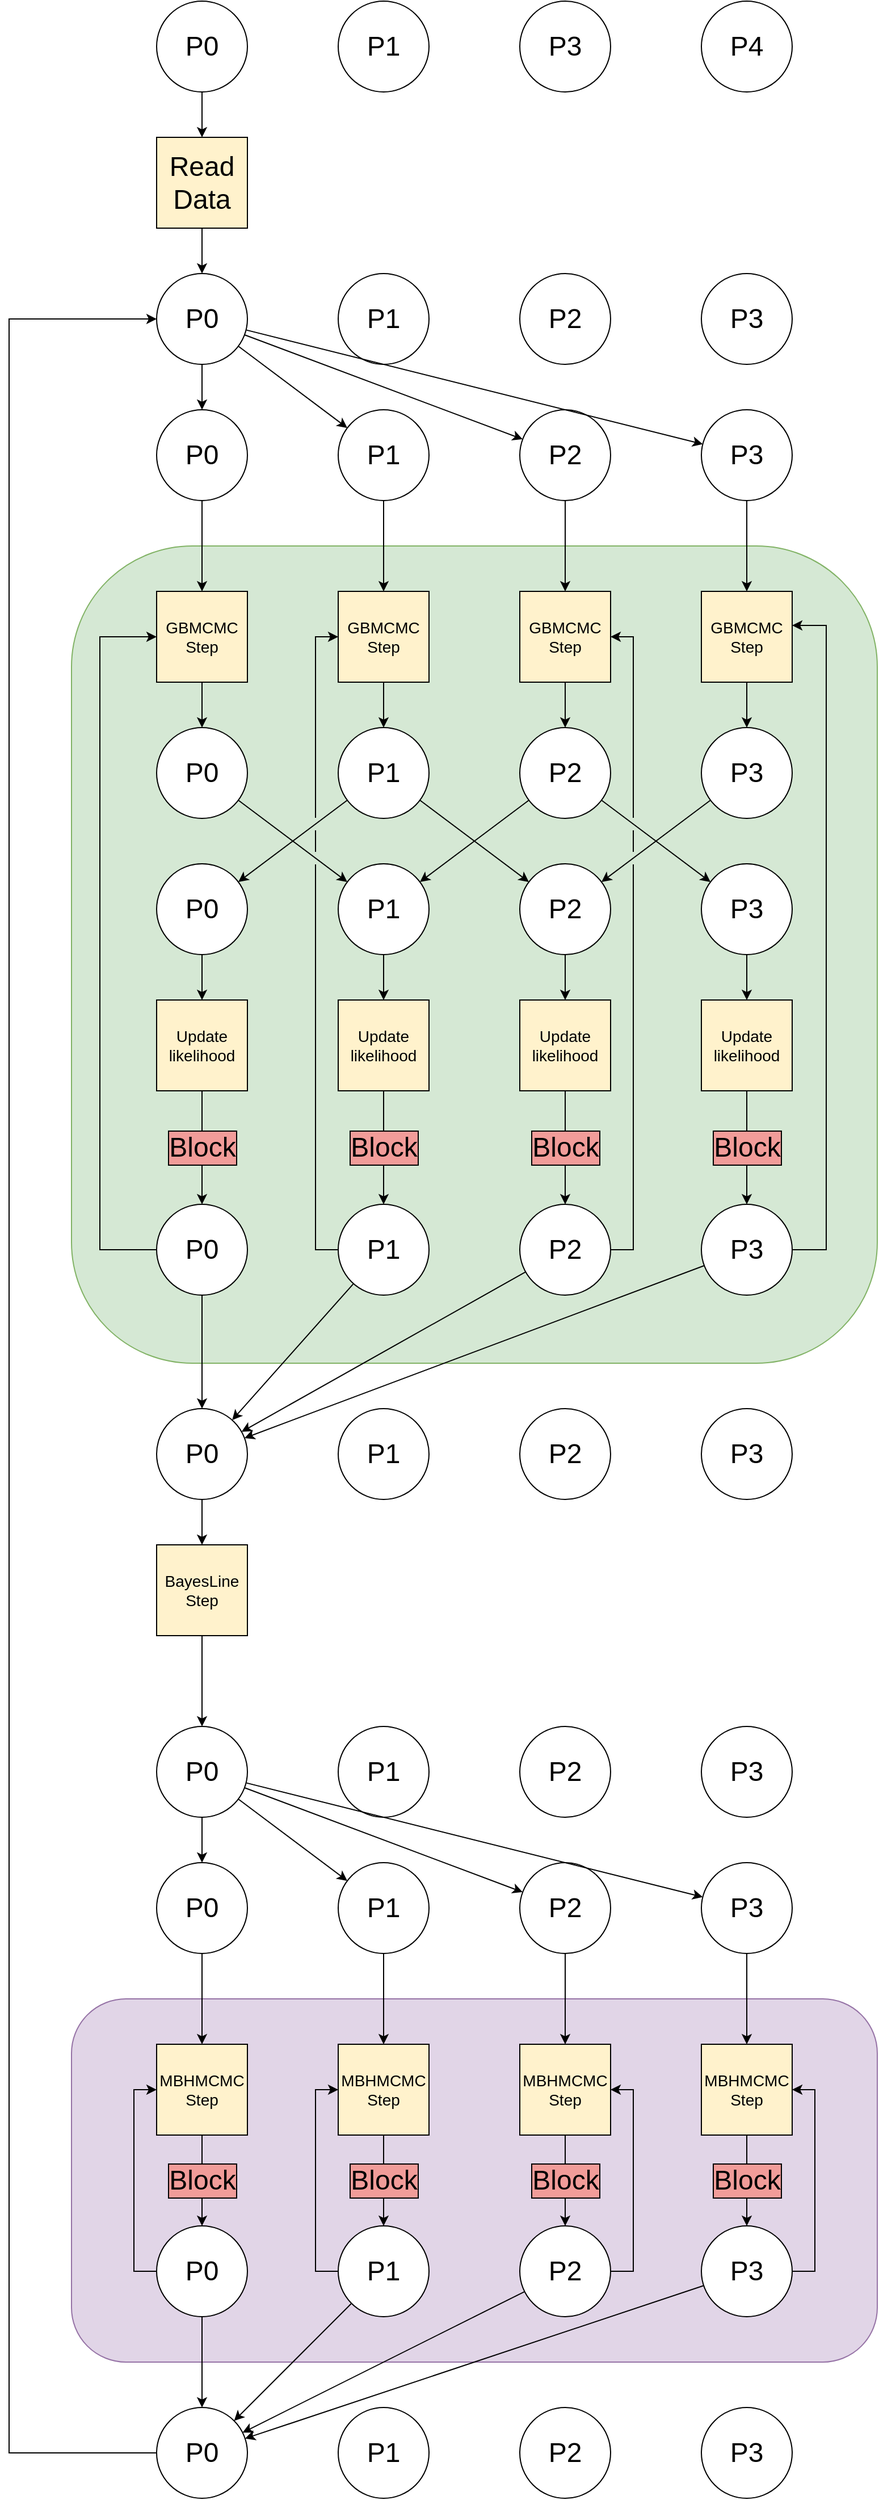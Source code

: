 <mxfile version="13.8.1" type="github">
  <diagram id="ocjEKwFpsV1IeR2hr5S3" name="Page-1">
    <mxGraphModel dx="4475" dy="4055" grid="1" gridSize="10" guides="1" tooltips="1" connect="1" arrows="1" fold="1" page="1" pageScale="1" pageWidth="850" pageHeight="1100" math="0" shadow="0">
      <root>
        <mxCell id="0" />
        <mxCell id="1" parent="0" />
        <mxCell id="9TntlFMedyVJn60BAklY-58" value="" style="rounded=1;whiteSpace=wrap;html=1;strokeColor=#9673a6;fontSize=14;fillColor=#e1d5e7;" vertex="1" parent="1">
          <mxGeometry x="85" y="720" width="710" height="320" as="geometry" />
        </mxCell>
        <mxCell id="9TntlFMedyVJn60BAklY-1" value="" style="rounded=1;whiteSpace=wrap;html=1;strokeColor=#82b366;fontSize=14;fillColor=#d5e8d4;" vertex="1" parent="1">
          <mxGeometry x="85" y="-560" width="710" height="720" as="geometry" />
        </mxCell>
        <mxCell id="fXf3r-uobzJEQX9jouKG-5" value="P0" style="ellipse;whiteSpace=wrap;html=1;fontSize=24;" parent="1" vertex="1">
          <mxGeometry x="160" y="-800" width="80" height="80" as="geometry" />
        </mxCell>
        <mxCell id="fXf3r-uobzJEQX9jouKG-6" value="P1" style="ellipse;whiteSpace=wrap;html=1;fontSize=24;" parent="1" vertex="1">
          <mxGeometry x="320" y="-800" width="80" height="80" as="geometry" />
        </mxCell>
        <mxCell id="fXf3r-uobzJEQX9jouKG-7" value="P2" style="ellipse;whiteSpace=wrap;html=1;fontSize=24;" parent="1" vertex="1">
          <mxGeometry x="480" y="-800" width="80" height="80" as="geometry" />
        </mxCell>
        <mxCell id="fXf3r-uobzJEQX9jouKG-8" value="P3" style="ellipse;whiteSpace=wrap;html=1;fontSize=24;" parent="1" vertex="1">
          <mxGeometry x="640" y="-800" width="80" height="80" as="geometry" />
        </mxCell>
        <mxCell id="fXf3r-uobzJEQX9jouKG-9" value="P0" style="ellipse;whiteSpace=wrap;html=1;fontSize=24;" parent="1" vertex="1">
          <mxGeometry x="160" y="-680" width="80" height="80" as="geometry" />
        </mxCell>
        <mxCell id="fXf3r-uobzJEQX9jouKG-10" value="P1" style="ellipse;whiteSpace=wrap;html=1;fontSize=24;" parent="1" vertex="1">
          <mxGeometry x="320" y="-680" width="80" height="80" as="geometry" />
        </mxCell>
        <mxCell id="fXf3r-uobzJEQX9jouKG-11" value="P2" style="ellipse;whiteSpace=wrap;html=1;fontSize=24;" parent="1" vertex="1">
          <mxGeometry x="480" y="-680" width="80" height="80" as="geometry" />
        </mxCell>
        <mxCell id="fXf3r-uobzJEQX9jouKG-12" value="P3" style="ellipse;whiteSpace=wrap;html=1;fontSize=24;" parent="1" vertex="1">
          <mxGeometry x="640" y="-680" width="80" height="80" as="geometry" />
        </mxCell>
        <mxCell id="fXf3r-uobzJEQX9jouKG-16" value="" style="endArrow=classic;html=1;fontSize=24;" parent="1" source="fXf3r-uobzJEQX9jouKG-5" target="fXf3r-uobzJEQX9jouKG-10" edge="1">
          <mxGeometry width="50" height="50" relative="1" as="geometry">
            <mxPoint x="160" y="-720" as="sourcePoint" />
            <mxPoint x="170" y="-510" as="targetPoint" />
          </mxGeometry>
        </mxCell>
        <mxCell id="fXf3r-uobzJEQX9jouKG-17" value="" style="endArrow=classic;html=1;fontSize=24;" parent="1" source="fXf3r-uobzJEQX9jouKG-5" target="fXf3r-uobzJEQX9jouKG-11" edge="1">
          <mxGeometry width="50" height="50" relative="1" as="geometry">
            <mxPoint x="160" y="-720" as="sourcePoint" />
            <mxPoint x="270" y="-520" as="targetPoint" />
          </mxGeometry>
        </mxCell>
        <mxCell id="fXf3r-uobzJEQX9jouKG-19" value="" style="endArrow=classic;html=1;fontSize=24;" parent="1" source="fXf3r-uobzJEQX9jouKG-5" target="fXf3r-uobzJEQX9jouKG-12" edge="1">
          <mxGeometry width="50" height="50" relative="1" as="geometry">
            <mxPoint x="188.284" y="-721.716" as="sourcePoint" />
            <mxPoint x="530" y="-580" as="targetPoint" />
          </mxGeometry>
        </mxCell>
        <mxCell id="fXf3r-uobzJEQX9jouKG-21" value="" style="endArrow=classic;html=1;fontSize=24;" parent="1" source="fXf3r-uobzJEQX9jouKG-5" target="fXf3r-uobzJEQX9jouKG-9" edge="1">
          <mxGeometry width="50" height="50" relative="1" as="geometry">
            <mxPoint x="280" y="-720" as="sourcePoint" />
            <mxPoint x="200" y="-640" as="targetPoint" />
          </mxGeometry>
        </mxCell>
        <mxCell id="fXf3r-uobzJEQX9jouKG-22" value="GBMCMC Step" style="rounded=0;whiteSpace=wrap;html=1;fontSize=14;fillColor=#fff2cc;" parent="1" vertex="1">
          <mxGeometry x="160" y="-520" width="80" height="80" as="geometry" />
        </mxCell>
        <mxCell id="fXf3r-uobzJEQX9jouKG-23" value="GBMCMC Step" style="rounded=0;whiteSpace=wrap;html=1;fontSize=14;fillColor=#fff2cc;" parent="1" vertex="1">
          <mxGeometry x="320" y="-520" width="80" height="80" as="geometry" />
        </mxCell>
        <mxCell id="fXf3r-uobzJEQX9jouKG-24" value="GBMCMC Step" style="rounded=0;whiteSpace=wrap;html=1;fontSize=14;fillColor=#fff2cc;" parent="1" vertex="1">
          <mxGeometry x="480" y="-520" width="80" height="80" as="geometry" />
        </mxCell>
        <mxCell id="fXf3r-uobzJEQX9jouKG-25" value="GBMCMC Step" style="rounded=0;whiteSpace=wrap;html=1;fontSize=14;fillColor=#fff2cc;" parent="1" vertex="1">
          <mxGeometry x="640" y="-520" width="80" height="80" as="geometry" />
        </mxCell>
        <mxCell id="fXf3r-uobzJEQX9jouKG-26" value="P4" style="ellipse;whiteSpace=wrap;html=1;fontSize=24;" parent="1" vertex="1">
          <mxGeometry x="640" y="-1040" width="80" height="80" as="geometry" />
        </mxCell>
        <mxCell id="fXf3r-uobzJEQX9jouKG-27" value="P3" style="ellipse;whiteSpace=wrap;html=1;fontSize=24;" parent="1" vertex="1">
          <mxGeometry x="480" y="-1040" width="80" height="80" as="geometry" />
        </mxCell>
        <mxCell id="fXf3r-uobzJEQX9jouKG-28" value="&lt;font style=&quot;font-size: 24px&quot;&gt;P1&lt;/font&gt;" style="ellipse;whiteSpace=wrap;html=1;fontSize=24;" parent="1" vertex="1">
          <mxGeometry x="320" y="-1040" width="80" height="80" as="geometry" />
        </mxCell>
        <mxCell id="fXf3r-uobzJEQX9jouKG-29" value="&lt;font style=&quot;font-size: 24px&quot;&gt;P0&lt;/font&gt;" style="ellipse;whiteSpace=wrap;html=1;fontSize=24;" parent="1" vertex="1">
          <mxGeometry x="160" y="-1040" width="80" height="80" as="geometry" />
        </mxCell>
        <mxCell id="fXf3r-uobzJEQX9jouKG-30" value="Read Data" style="rounded=0;whiteSpace=wrap;html=1;fontSize=24;fillColor=#fff2cc;" parent="1" vertex="1">
          <mxGeometry x="160" y="-920" width="80" height="80" as="geometry" />
        </mxCell>
        <mxCell id="fXf3r-uobzJEQX9jouKG-31" value="" style="endArrow=classic;html=1;entryX=0.5;entryY=0;entryDx=0;entryDy=0;fontSize=24;" parent="1" source="fXf3r-uobzJEQX9jouKG-29" target="fXf3r-uobzJEQX9jouKG-30" edge="1">
          <mxGeometry width="50" height="50" relative="1" as="geometry">
            <mxPoint x="460" y="-570" as="sourcePoint" />
            <mxPoint x="510" y="-620" as="targetPoint" />
          </mxGeometry>
        </mxCell>
        <mxCell id="fXf3r-uobzJEQX9jouKG-32" value="" style="endArrow=classic;html=1;exitX=0.5;exitY=1;exitDx=0;exitDy=0;fontSize=24;" parent="1" source="fXf3r-uobzJEQX9jouKG-30" target="fXf3r-uobzJEQX9jouKG-5" edge="1">
          <mxGeometry width="50" height="50" relative="1" as="geometry">
            <mxPoint x="460" y="-570" as="sourcePoint" />
            <mxPoint x="510" y="-620" as="targetPoint" />
          </mxGeometry>
        </mxCell>
        <mxCell id="fXf3r-uobzJEQX9jouKG-33" value="P3" style="ellipse;whiteSpace=wrap;html=1;fontSize=24;" parent="1" vertex="1">
          <mxGeometry x="640" y="-400" width="80" height="80" as="geometry" />
        </mxCell>
        <mxCell id="fXf3r-uobzJEQX9jouKG-34" value="P2" style="ellipse;whiteSpace=wrap;html=1;fontSize=24;" parent="1" vertex="1">
          <mxGeometry x="480" y="-400" width="80" height="80" as="geometry" />
        </mxCell>
        <mxCell id="fXf3r-uobzJEQX9jouKG-35" value="P1" style="ellipse;whiteSpace=wrap;html=1;fontSize=24;" parent="1" vertex="1">
          <mxGeometry x="320" y="-400" width="80" height="80" as="geometry" />
        </mxCell>
        <mxCell id="fXf3r-uobzJEQX9jouKG-36" value="P0" style="ellipse;whiteSpace=wrap;html=1;fontSize=24;" parent="1" vertex="1">
          <mxGeometry x="160" y="-400" width="80" height="80" as="geometry" />
        </mxCell>
        <mxCell id="fXf3r-uobzJEQX9jouKG-42" value="" style="endArrow=classic;html=1;exitX=0.5;exitY=1;exitDx=0;exitDy=0;fontSize=24;" parent="1" source="fXf3r-uobzJEQX9jouKG-22" target="fXf3r-uobzJEQX9jouKG-36" edge="1">
          <mxGeometry width="50" height="50" relative="1" as="geometry">
            <mxPoint x="420" y="-480" as="sourcePoint" />
            <mxPoint x="470" y="-530" as="targetPoint" />
          </mxGeometry>
        </mxCell>
        <mxCell id="fXf3r-uobzJEQX9jouKG-43" value="" style="endArrow=classic;html=1;exitX=0.5;exitY=1;exitDx=0;exitDy=0;fontSize=24;" parent="1" source="fXf3r-uobzJEQX9jouKG-23" target="fXf3r-uobzJEQX9jouKG-35" edge="1">
          <mxGeometry width="50" height="50" relative="1" as="geometry">
            <mxPoint x="420" y="-480" as="sourcePoint" />
            <mxPoint x="470" y="-530" as="targetPoint" />
          </mxGeometry>
        </mxCell>
        <mxCell id="fXf3r-uobzJEQX9jouKG-47" value="" style="endArrow=classic;html=1;exitX=0.5;exitY=1;exitDx=0;exitDy=0;entryX=0.5;entryY=0;entryDx=0;entryDy=0;fontSize=24;" parent="1" source="fXf3r-uobzJEQX9jouKG-24" target="fXf3r-uobzJEQX9jouKG-34" edge="1">
          <mxGeometry width="50" height="50" relative="1" as="geometry">
            <mxPoint x="420" y="-480" as="sourcePoint" />
            <mxPoint x="470" y="-530" as="targetPoint" />
          </mxGeometry>
        </mxCell>
        <mxCell id="fXf3r-uobzJEQX9jouKG-48" value="" style="endArrow=classic;html=1;exitX=0.5;exitY=1;exitDx=0;exitDy=0;fontSize=24;" parent="1" source="fXf3r-uobzJEQX9jouKG-25" target="fXf3r-uobzJEQX9jouKG-33" edge="1">
          <mxGeometry width="50" height="50" relative="1" as="geometry">
            <mxPoint x="420" y="-480" as="sourcePoint" />
            <mxPoint x="470" y="-530" as="targetPoint" />
          </mxGeometry>
        </mxCell>
        <mxCell id="fXf3r-uobzJEQX9jouKG-49" value="P3" style="ellipse;whiteSpace=wrap;html=1;fontSize=24;" parent="1" vertex="1">
          <mxGeometry x="640" y="-280" width="80" height="80" as="geometry" />
        </mxCell>
        <mxCell id="fXf3r-uobzJEQX9jouKG-50" value="P2" style="ellipse;whiteSpace=wrap;html=1;fontSize=24;" parent="1" vertex="1">
          <mxGeometry x="480" y="-280" width="80" height="80" as="geometry" />
        </mxCell>
        <mxCell id="fXf3r-uobzJEQX9jouKG-51" value="P1" style="ellipse;whiteSpace=wrap;html=1;fontSize=24;" parent="1" vertex="1">
          <mxGeometry x="320" y="-280" width="80" height="80" as="geometry" />
        </mxCell>
        <mxCell id="fXf3r-uobzJEQX9jouKG-52" value="P0" style="ellipse;whiteSpace=wrap;html=1;fontSize=24;" parent="1" vertex="1">
          <mxGeometry x="160" y="-280" width="80" height="80" as="geometry" />
        </mxCell>
        <mxCell id="fXf3r-uobzJEQX9jouKG-56" value="" style="endArrow=classic;html=1;fontSize=24;" parent="1" source="fXf3r-uobzJEQX9jouKG-36" target="fXf3r-uobzJEQX9jouKG-51" edge="1">
          <mxGeometry width="50" height="50" relative="1" as="geometry">
            <mxPoint x="410" y="-280" as="sourcePoint" />
            <mxPoint x="253.333" y="-280" as="targetPoint" />
          </mxGeometry>
        </mxCell>
        <mxCell id="fXf3r-uobzJEQX9jouKG-58" value="" style="endArrow=classic;html=1;fontSize=24;" parent="1" source="fXf3r-uobzJEQX9jouKG-35" target="fXf3r-uobzJEQX9jouKG-52" edge="1">
          <mxGeometry width="50" height="50" relative="1" as="geometry">
            <mxPoint x="410" y="-280" as="sourcePoint" />
            <mxPoint x="306.667" y="-280" as="targetPoint" />
          </mxGeometry>
        </mxCell>
        <mxCell id="fXf3r-uobzJEQX9jouKG-63" value="" style="endArrow=classic;html=1;entryX=0.5;entryY=0;entryDx=0;entryDy=0;fontSize=24;" parent="1" source="fXf3r-uobzJEQX9jouKG-9" target="fXf3r-uobzJEQX9jouKG-22" edge="1">
          <mxGeometry relative="1" as="geometry">
            <mxPoint x="360" y="-380" as="sourcePoint" />
            <mxPoint x="460" y="-380" as="targetPoint" />
          </mxGeometry>
        </mxCell>
        <mxCell id="fXf3r-uobzJEQX9jouKG-75" value="" style="endArrow=classic;html=1;fontSize=24;" parent="1" source="fXf3r-uobzJEQX9jouKG-10" target="fXf3r-uobzJEQX9jouKG-23" edge="1">
          <mxGeometry relative="1" as="geometry">
            <mxPoint x="359.83" y="-610" as="sourcePoint" />
            <mxPoint x="359.83" y="-450" as="targetPoint" />
          </mxGeometry>
        </mxCell>
        <mxCell id="fXf3r-uobzJEQX9jouKG-77" value="" style="endArrow=classic;html=1;entryX=0.5;entryY=0;entryDx=0;entryDy=0;fontSize=24;" parent="1" source="fXf3r-uobzJEQX9jouKG-11" target="fXf3r-uobzJEQX9jouKG-24" edge="1">
          <mxGeometry relative="1" as="geometry">
            <mxPoint x="519.83" y="-610" as="sourcePoint" />
            <mxPoint x="519.83" y="-450" as="targetPoint" />
          </mxGeometry>
        </mxCell>
        <mxCell id="fXf3r-uobzJEQX9jouKG-79" value="" style="endArrow=classic;html=1;entryX=0.5;entryY=0;entryDx=0;entryDy=0;fontSize=24;" parent="1" source="fXf3r-uobzJEQX9jouKG-12" target="fXf3r-uobzJEQX9jouKG-25" edge="1">
          <mxGeometry relative="1" as="geometry">
            <mxPoint x="679.83" y="-610" as="sourcePoint" />
            <mxPoint x="679.83" y="-450" as="targetPoint" />
          </mxGeometry>
        </mxCell>
        <mxCell id="fXf3r-uobzJEQX9jouKG-83" value="" style="endArrow=classic;html=1;fontSize=24;" parent="1" source="fXf3r-uobzJEQX9jouKG-35" target="fXf3r-uobzJEQX9jouKG-50" edge="1">
          <mxGeometry width="50" height="50" relative="1" as="geometry">
            <mxPoint x="348.11" y="-316.521" as="sourcePoint" />
            <mxPoint x="420" y="-280" as="targetPoint" />
          </mxGeometry>
        </mxCell>
        <mxCell id="fXf3r-uobzJEQX9jouKG-84" value="" style="endArrow=classic;html=1;fontSize=24;" parent="1" source="fXf3r-uobzJEQX9jouKG-34" target="fXf3r-uobzJEQX9jouKG-51" edge="1">
          <mxGeometry width="50" height="50" relative="1" as="geometry">
            <mxPoint x="231.89" y="-316.521" as="sourcePoint" />
            <mxPoint x="460" y="-280" as="targetPoint" />
          </mxGeometry>
        </mxCell>
        <mxCell id="fXf3r-uobzJEQX9jouKG-85" value="" style="endArrow=classic;html=1;fontSize=24;" parent="1" source="fXf3r-uobzJEQX9jouKG-34" target="fXf3r-uobzJEQX9jouKG-49" edge="1">
          <mxGeometry width="50" height="50" relative="1" as="geometry">
            <mxPoint x="370" y="-110" as="sourcePoint" />
            <mxPoint x="720" y="-210" as="targetPoint" />
          </mxGeometry>
        </mxCell>
        <mxCell id="fXf3r-uobzJEQX9jouKG-87" value="" style="endArrow=classic;html=1;fontSize=24;" parent="1" source="fXf3r-uobzJEQX9jouKG-33" target="fXf3r-uobzJEQX9jouKG-50" edge="1">
          <mxGeometry width="50" height="50" relative="1" as="geometry">
            <mxPoint x="370" y="-110" as="sourcePoint" />
            <mxPoint x="620" y="-280" as="targetPoint" />
          </mxGeometry>
        </mxCell>
        <mxCell id="fXf3r-uobzJEQX9jouKG-89" value="Update likelihood" style="rounded=0;whiteSpace=wrap;html=1;fontSize=14;fillColor=#fff2cc;" parent="1" vertex="1">
          <mxGeometry x="640" y="-160" width="80" height="80" as="geometry" />
        </mxCell>
        <mxCell id="fXf3r-uobzJEQX9jouKG-90" value="Update likelihood" style="rounded=0;whiteSpace=wrap;html=1;fontSize=14;fillColor=#fff2cc;" parent="1" vertex="1">
          <mxGeometry x="480" y="-160" width="80" height="80" as="geometry" />
        </mxCell>
        <mxCell id="fXf3r-uobzJEQX9jouKG-91" value="Update likelihood" style="rounded=0;whiteSpace=wrap;html=1;fontSize=14;fillColor=#fff2cc;" parent="1" vertex="1">
          <mxGeometry x="320" y="-160" width="80" height="80" as="geometry" />
        </mxCell>
        <mxCell id="fXf3r-uobzJEQX9jouKG-92" value="Update likelihood" style="rounded=0;whiteSpace=wrap;html=1;fontSize=14;fillColor=#fff2cc;" parent="1" vertex="1">
          <mxGeometry x="160" y="-160" width="80" height="80" as="geometry" />
        </mxCell>
        <mxCell id="fXf3r-uobzJEQX9jouKG-93" value="" style="endArrow=classic;html=1;entryX=0.5;entryY=0;entryDx=0;entryDy=0;fontSize=24;" parent="1" source="fXf3r-uobzJEQX9jouKG-52" target="fXf3r-uobzJEQX9jouKG-92" edge="1">
          <mxGeometry width="50" height="50" relative="1" as="geometry">
            <mxPoint x="370" y="-230" as="sourcePoint" />
            <mxPoint x="420" y="-280" as="targetPoint" />
          </mxGeometry>
        </mxCell>
        <mxCell id="fXf3r-uobzJEQX9jouKG-94" value="" style="endArrow=classic;html=1;exitX=0.5;exitY=1;exitDx=0;exitDy=0;entryX=0.5;entryY=0;entryDx=0;entryDy=0;fontSize=24;" parent="1" source="fXf3r-uobzJEQX9jouKG-51" target="fXf3r-uobzJEQX9jouKG-91" edge="1">
          <mxGeometry width="50" height="50" relative="1" as="geometry">
            <mxPoint x="370" y="-230" as="sourcePoint" />
            <mxPoint x="420" y="-280" as="targetPoint" />
          </mxGeometry>
        </mxCell>
        <mxCell id="fXf3r-uobzJEQX9jouKG-95" value="" style="endArrow=classic;html=1;exitX=0.5;exitY=1;exitDx=0;exitDy=0;entryX=0.5;entryY=0;entryDx=0;entryDy=0;fontSize=24;" parent="1" source="fXf3r-uobzJEQX9jouKG-50" target="fXf3r-uobzJEQX9jouKG-90" edge="1">
          <mxGeometry width="50" height="50" relative="1" as="geometry">
            <mxPoint x="370" y="-230" as="sourcePoint" />
            <mxPoint x="420" y="-280" as="targetPoint" />
          </mxGeometry>
        </mxCell>
        <mxCell id="fXf3r-uobzJEQX9jouKG-96" value="" style="endArrow=classic;html=1;exitX=0.5;exitY=1;exitDx=0;exitDy=0;entryX=0.5;entryY=0;entryDx=0;entryDy=0;fontSize=24;" parent="1" source="fXf3r-uobzJEQX9jouKG-49" target="fXf3r-uobzJEQX9jouKG-89" edge="1">
          <mxGeometry width="50" height="50" relative="1" as="geometry">
            <mxPoint x="370" y="-230" as="sourcePoint" />
            <mxPoint x="420" y="-280" as="targetPoint" />
          </mxGeometry>
        </mxCell>
        <mxCell id="JurZ7_kkhOAOuP59lGV8-16" value="" style="edgeStyle=orthogonalEdgeStyle;rounded=0;jumpStyle=gap;jumpSize=11;orthogonalLoop=1;jettySize=auto;html=1;exitX=1;exitY=0.5;exitDx=0;exitDy=0;fontSize=24;" parent="1" source="fXf3r-uobzJEQX9jouKG-97" edge="1">
          <mxGeometry relative="1" as="geometry">
            <mxPoint x="720" y="-490" as="targetPoint" />
            <Array as="points">
              <mxPoint x="750" y="60" />
              <mxPoint x="750" y="-490" />
            </Array>
          </mxGeometry>
        </mxCell>
        <mxCell id="fXf3r-uobzJEQX9jouKG-97" value="P3" style="ellipse;whiteSpace=wrap;html=1;fontSize=24;" parent="1" vertex="1">
          <mxGeometry x="640" y="20" width="80" height="80" as="geometry" />
        </mxCell>
        <mxCell id="JurZ7_kkhOAOuP59lGV8-15" value="" style="edgeStyle=orthogonalEdgeStyle;rounded=0;jumpStyle=gap;jumpSize=11;orthogonalLoop=1;jettySize=auto;html=1;fontSize=24;entryX=1;entryY=0.5;entryDx=0;entryDy=0;" parent="1" edge="1" target="fXf3r-uobzJEQX9jouKG-24">
          <mxGeometry relative="1" as="geometry">
            <mxPoint x="480" y="60" as="sourcePoint" />
            <mxPoint x="570" y="-470" as="targetPoint" />
            <Array as="points">
              <mxPoint x="580" y="60" />
              <mxPoint x="580" y="-480" />
            </Array>
          </mxGeometry>
        </mxCell>
        <mxCell id="fXf3r-uobzJEQX9jouKG-98" value="P2" style="ellipse;whiteSpace=wrap;html=1;fontSize=24;" parent="1" vertex="1">
          <mxGeometry x="480" y="20" width="80" height="80" as="geometry" />
        </mxCell>
        <mxCell id="JurZ7_kkhOAOuP59lGV8-13" value="" style="edgeStyle=orthogonalEdgeStyle;rounded=0;orthogonalLoop=1;jettySize=auto;html=1;entryX=0;entryY=0.5;entryDx=0;entryDy=0;jumpStyle=gap;jumpSize=11;exitX=0;exitY=0.5;exitDx=0;exitDy=0;fontSize=24;" parent="1" source="fXf3r-uobzJEQX9jouKG-99" target="fXf3r-uobzJEQX9jouKG-23" edge="1">
          <mxGeometry relative="1" as="geometry">
            <Array as="points">
              <mxPoint x="300" y="60" />
              <mxPoint x="300" y="-480" />
            </Array>
          </mxGeometry>
        </mxCell>
        <mxCell id="fXf3r-uobzJEQX9jouKG-99" value="P1" style="ellipse;whiteSpace=wrap;html=1;fontSize=24;" parent="1" vertex="1">
          <mxGeometry x="320" y="20" width="80" height="80" as="geometry" />
        </mxCell>
        <mxCell id="JurZ7_kkhOAOuP59lGV8-11" value="" style="edgeStyle=orthogonalEdgeStyle;rounded=0;orthogonalLoop=1;jettySize=auto;html=1;entryX=0;entryY=0.5;entryDx=0;entryDy=0;exitX=0;exitY=0.5;exitDx=0;exitDy=0;fontSize=24;" parent="1" source="fXf3r-uobzJEQX9jouKG-100" target="fXf3r-uobzJEQX9jouKG-22" edge="1">
          <mxGeometry relative="1" as="geometry">
            <mxPoint x="80" y="60" as="targetPoint" />
            <Array as="points">
              <mxPoint x="110" y="60" />
              <mxPoint x="110" y="-480" />
            </Array>
          </mxGeometry>
        </mxCell>
        <mxCell id="fXf3r-uobzJEQX9jouKG-100" value="P0" style="ellipse;whiteSpace=wrap;html=1;fontSize=24;" parent="1" vertex="1">
          <mxGeometry x="160" y="20" width="80" height="80" as="geometry" />
        </mxCell>
        <mxCell id="fXf3r-uobzJEQX9jouKG-116" value="P0" style="ellipse;whiteSpace=wrap;html=1;fontSize=24;" parent="1" vertex="1">
          <mxGeometry x="160" y="200" width="80" height="80" as="geometry" />
        </mxCell>
        <mxCell id="fXf3r-uobzJEQX9jouKG-117" value="" style="endArrow=classic;html=1;fontSize=24;" parent="1" source="fXf3r-uobzJEQX9jouKG-100" target="fXf3r-uobzJEQX9jouKG-116" edge="1">
          <mxGeometry width="50" height="50" relative="1" as="geometry">
            <mxPoint x="390" y="-140" as="sourcePoint" />
            <mxPoint x="440" y="-190" as="targetPoint" />
          </mxGeometry>
        </mxCell>
        <mxCell id="fXf3r-uobzJEQX9jouKG-118" value="" style="endArrow=classic;html=1;fontSize=24;" parent="1" source="fXf3r-uobzJEQX9jouKG-99" target="fXf3r-uobzJEQX9jouKG-116" edge="1">
          <mxGeometry width="50" height="50" relative="1" as="geometry">
            <mxPoint x="390" y="-140" as="sourcePoint" />
            <mxPoint x="440" y="-190" as="targetPoint" />
          </mxGeometry>
        </mxCell>
        <mxCell id="fXf3r-uobzJEQX9jouKG-119" value="" style="endArrow=classic;html=1;fontSize=24;" parent="1" source="fXf3r-uobzJEQX9jouKG-98" target="fXf3r-uobzJEQX9jouKG-116" edge="1">
          <mxGeometry width="50" height="50" relative="1" as="geometry">
            <mxPoint x="390" y="-140" as="sourcePoint" />
            <mxPoint x="440" y="-190" as="targetPoint" />
          </mxGeometry>
        </mxCell>
        <mxCell id="fXf3r-uobzJEQX9jouKG-120" value="" style="endArrow=classic;html=1;fontSize=24;" parent="1" source="fXf3r-uobzJEQX9jouKG-97" target="fXf3r-uobzJEQX9jouKG-116" edge="1">
          <mxGeometry width="50" height="50" relative="1" as="geometry">
            <mxPoint x="390" y="-140" as="sourcePoint" />
            <mxPoint x="440" y="-190" as="targetPoint" />
          </mxGeometry>
        </mxCell>
        <mxCell id="fXf3r-uobzJEQX9jouKG-121" value="" style="endArrow=classic;html=1;exitX=0.5;exitY=1;exitDx=0;exitDy=0;fontSize=24;" parent="1" source="fXf3r-uobzJEQX9jouKG-92" target="fXf3r-uobzJEQX9jouKG-100" edge="1">
          <mxGeometry relative="1" as="geometry">
            <mxPoint x="250" y="-190" as="sourcePoint" />
            <mxPoint x="350" y="-190" as="targetPoint" />
          </mxGeometry>
        </mxCell>
        <mxCell id="fXf3r-uobzJEQX9jouKG-122" value="Block" style="edgeLabel;resizable=0;html=1;align=center;verticalAlign=middle;fontSize=24;labelBackgroundColor=#F19C99;labelBorderColor=#000000;" parent="fXf3r-uobzJEQX9jouKG-121" connectable="0" vertex="1">
          <mxGeometry relative="1" as="geometry" />
        </mxCell>
        <mxCell id="fXf3r-uobzJEQX9jouKG-123" value="" style="endArrow=classic;html=1;exitX=0.5;exitY=1;exitDx=0;exitDy=0;fontSize=24;labelBackgroundColor=none;" parent="1" source="fXf3r-uobzJEQX9jouKG-91" target="fXf3r-uobzJEQX9jouKG-99" edge="1">
          <mxGeometry relative="1" as="geometry">
            <mxPoint x="250" y="-190" as="sourcePoint" />
            <mxPoint x="350" y="-190" as="targetPoint" />
          </mxGeometry>
        </mxCell>
        <mxCell id="fXf3r-uobzJEQX9jouKG-124" value="Block" style="edgeLabel;resizable=0;html=1;align=center;verticalAlign=middle;fontSize=24;labelBackgroundColor=#F19C99;labelBorderColor=#000000;" parent="fXf3r-uobzJEQX9jouKG-123" connectable="0" vertex="1">
          <mxGeometry relative="1" as="geometry" />
        </mxCell>
        <mxCell id="fXf3r-uobzJEQX9jouKG-125" value="" style="endArrow=classic;html=1;exitX=0.5;exitY=1;exitDx=0;exitDy=0;fontSize=24;labelBackgroundColor=none;" parent="1" source="fXf3r-uobzJEQX9jouKG-90" target="fXf3r-uobzJEQX9jouKG-98" edge="1">
          <mxGeometry relative="1" as="geometry">
            <mxPoint x="250" y="-190" as="sourcePoint" />
            <mxPoint x="350" y="-190" as="targetPoint" />
          </mxGeometry>
        </mxCell>
        <mxCell id="fXf3r-uobzJEQX9jouKG-126" value="Block" style="edgeLabel;resizable=0;html=1;align=center;verticalAlign=middle;fontSize=24;labelBackgroundColor=#F19C99;labelBorderColor=#000000;" parent="fXf3r-uobzJEQX9jouKG-125" connectable="0" vertex="1">
          <mxGeometry relative="1" as="geometry" />
        </mxCell>
        <mxCell id="fXf3r-uobzJEQX9jouKG-127" value="" style="endArrow=classic;html=1;exitX=0.5;exitY=1;exitDx=0;exitDy=0;fontSize=24;labelBackgroundColor=none;" parent="1" source="fXf3r-uobzJEQX9jouKG-89" target="fXf3r-uobzJEQX9jouKG-97" edge="1">
          <mxGeometry relative="1" as="geometry">
            <mxPoint x="670" y="-80" as="sourcePoint" />
            <mxPoint x="690" y="10" as="targetPoint" />
          </mxGeometry>
        </mxCell>
        <mxCell id="fXf3r-uobzJEQX9jouKG-128" value="Block" style="edgeLabel;resizable=0;html=1;align=center;verticalAlign=middle;fontSize=24;labelBackgroundColor=#F19C99;labelBorderColor=#000000;" parent="fXf3r-uobzJEQX9jouKG-127" connectable="0" vertex="1">
          <mxGeometry relative="1" as="geometry" />
        </mxCell>
        <mxCell id="fXf3r-uobzJEQX9jouKG-129" value="P3" style="ellipse;whiteSpace=wrap;html=1;fontSize=24;" parent="1" vertex="1">
          <mxGeometry x="640" y="200" width="80" height="80" as="geometry" />
        </mxCell>
        <mxCell id="fXf3r-uobzJEQX9jouKG-130" value="P2" style="ellipse;whiteSpace=wrap;html=1;fontSize=24;" parent="1" vertex="1">
          <mxGeometry x="480" y="200" width="80" height="80" as="geometry" />
        </mxCell>
        <mxCell id="fXf3r-uobzJEQX9jouKG-131" value="P1" style="ellipse;whiteSpace=wrap;html=1;fontSize=24;" parent="1" vertex="1">
          <mxGeometry x="320" y="200" width="80" height="80" as="geometry" />
        </mxCell>
        <mxCell id="9TntlFMedyVJn60BAklY-64" style="edgeStyle=orthogonalEdgeStyle;rounded=0;orthogonalLoop=1;jettySize=auto;html=1;labelBackgroundColor=none;fontSize=24;" edge="1" parent="1" source="JurZ7_kkhOAOuP59lGV8-22" target="9TntlFMedyVJn60BAklY-4">
          <mxGeometry relative="1" as="geometry" />
        </mxCell>
        <mxCell id="JurZ7_kkhOAOuP59lGV8-22" value="BayesLine Step" style="rounded=0;whiteSpace=wrap;html=1;fontSize=14;fillColor=#fff2cc;" parent="1" vertex="1">
          <mxGeometry x="160" y="320" width="80" height="80" as="geometry" />
        </mxCell>
        <mxCell id="JurZ7_kkhOAOuP59lGV8-29" value="" style="endArrow=classic;html=1;entryX=0.5;entryY=0;entryDx=0;entryDy=0;fontSize=24;" parent="1" source="fXf3r-uobzJEQX9jouKG-116" target="JurZ7_kkhOAOuP59lGV8-22" edge="1">
          <mxGeometry width="50" height="50" relative="1" as="geometry">
            <mxPoint x="330" y="480" as="sourcePoint" />
            <mxPoint x="380" y="430" as="targetPoint" />
          </mxGeometry>
        </mxCell>
        <mxCell id="9TntlFMedyVJn60BAklY-4" value="P0" style="ellipse;whiteSpace=wrap;html=1;fontSize=24;" vertex="1" parent="1">
          <mxGeometry x="160" y="480" width="80" height="80" as="geometry" />
        </mxCell>
        <mxCell id="9TntlFMedyVJn60BAklY-5" value="P1" style="ellipse;whiteSpace=wrap;html=1;fontSize=24;" vertex="1" parent="1">
          <mxGeometry x="320" y="480" width="80" height="80" as="geometry" />
        </mxCell>
        <mxCell id="9TntlFMedyVJn60BAklY-6" value="P2" style="ellipse;whiteSpace=wrap;html=1;fontSize=24;" vertex="1" parent="1">
          <mxGeometry x="480" y="480" width="80" height="80" as="geometry" />
        </mxCell>
        <mxCell id="9TntlFMedyVJn60BAklY-7" value="P3" style="ellipse;whiteSpace=wrap;html=1;fontSize=24;" vertex="1" parent="1">
          <mxGeometry x="640" y="480" width="80" height="80" as="geometry" />
        </mxCell>
        <mxCell id="9TntlFMedyVJn60BAklY-11" value="P0" style="ellipse;whiteSpace=wrap;html=1;fontSize=24;" vertex="1" parent="1">
          <mxGeometry x="160" y="600" width="80" height="80" as="geometry" />
        </mxCell>
        <mxCell id="9TntlFMedyVJn60BAklY-12" value="P1" style="ellipse;whiteSpace=wrap;html=1;fontSize=24;" vertex="1" parent="1">
          <mxGeometry x="320" y="600" width="80" height="80" as="geometry" />
        </mxCell>
        <mxCell id="9TntlFMedyVJn60BAklY-13" value="P2" style="ellipse;whiteSpace=wrap;html=1;fontSize=24;" vertex="1" parent="1">
          <mxGeometry x="480" y="600" width="80" height="80" as="geometry" />
        </mxCell>
        <mxCell id="9TntlFMedyVJn60BAklY-14" value="P3" style="ellipse;whiteSpace=wrap;html=1;fontSize=24;" vertex="1" parent="1">
          <mxGeometry x="640" y="600" width="80" height="80" as="geometry" />
        </mxCell>
        <mxCell id="9TntlFMedyVJn60BAklY-15" value="" style="endArrow=classic;html=1;labelBackgroundColor=none;fontSize=14;" edge="1" parent="1" source="9TntlFMedyVJn60BAklY-4" target="9TntlFMedyVJn60BAklY-11">
          <mxGeometry width="50" height="50" relative="1" as="geometry">
            <mxPoint x="420" y="640" as="sourcePoint" />
            <mxPoint x="470" y="590" as="targetPoint" />
          </mxGeometry>
        </mxCell>
        <mxCell id="9TntlFMedyVJn60BAklY-16" value="" style="endArrow=classic;html=1;labelBackgroundColor=none;fontSize=14;" edge="1" parent="1" source="9TntlFMedyVJn60BAklY-4" target="9TntlFMedyVJn60BAklY-12">
          <mxGeometry width="50" height="50" relative="1" as="geometry">
            <mxPoint x="420" y="640" as="sourcePoint" />
            <mxPoint x="470" y="590" as="targetPoint" />
          </mxGeometry>
        </mxCell>
        <mxCell id="9TntlFMedyVJn60BAklY-17" value="" style="endArrow=classic;html=1;labelBackgroundColor=none;fontSize=14;" edge="1" parent="1" source="9TntlFMedyVJn60BAklY-4" target="9TntlFMedyVJn60BAklY-13">
          <mxGeometry width="50" height="50" relative="1" as="geometry">
            <mxPoint x="420" y="640" as="sourcePoint" />
            <mxPoint x="470" y="590" as="targetPoint" />
          </mxGeometry>
        </mxCell>
        <mxCell id="9TntlFMedyVJn60BAklY-18" value="" style="endArrow=classic;html=1;labelBackgroundColor=none;fontSize=14;" edge="1" parent="1" source="9TntlFMedyVJn60BAklY-4" target="9TntlFMedyVJn60BAklY-14">
          <mxGeometry width="50" height="50" relative="1" as="geometry">
            <mxPoint x="420" y="640" as="sourcePoint" />
            <mxPoint x="470" y="590" as="targetPoint" />
          </mxGeometry>
        </mxCell>
        <mxCell id="9TntlFMedyVJn60BAklY-19" value="MBHMCMC Step" style="rounded=0;whiteSpace=wrap;html=1;fontSize=14;fillColor=#fff2cc;" vertex="1" parent="1">
          <mxGeometry x="160" y="760" width="80" height="80" as="geometry" />
        </mxCell>
        <mxCell id="9TntlFMedyVJn60BAklY-20" value="MBHMCMC Step" style="rounded=0;whiteSpace=wrap;html=1;fontSize=14;fillColor=#fff2cc;" vertex="1" parent="1">
          <mxGeometry x="320" y="760" width="80" height="80" as="geometry" />
        </mxCell>
        <mxCell id="9TntlFMedyVJn60BAklY-21" value="MBHMCMC Step" style="rounded=0;whiteSpace=wrap;html=1;fontSize=14;fillColor=#fff2cc;" vertex="1" parent="1">
          <mxGeometry x="480" y="760" width="80" height="80" as="geometry" />
        </mxCell>
        <mxCell id="9TntlFMedyVJn60BAklY-22" value="MBHMCMC Step" style="rounded=0;whiteSpace=wrap;html=1;fontSize=14;fillColor=#fff2cc;" vertex="1" parent="1">
          <mxGeometry x="640" y="760" width="80" height="80" as="geometry" />
        </mxCell>
        <mxCell id="9TntlFMedyVJn60BAklY-28" value="" style="endArrow=classic;html=1;labelBackgroundColor=none;fontSize=14;entryX=0.5;entryY=0;entryDx=0;entryDy=0;" edge="1" parent="1" source="9TntlFMedyVJn60BAklY-11" target="9TntlFMedyVJn60BAklY-19">
          <mxGeometry width="50" height="50" relative="1" as="geometry">
            <mxPoint x="200" y="760" as="sourcePoint" />
            <mxPoint x="640" y="840" as="targetPoint" />
          </mxGeometry>
        </mxCell>
        <mxCell id="9TntlFMedyVJn60BAklY-29" value="" style="endArrow=classic;html=1;labelBackgroundColor=none;fontSize=14;entryX=0.5;entryY=0;entryDx=0;entryDy=0;" edge="1" parent="1" source="9TntlFMedyVJn60BAklY-12" target="9TntlFMedyVJn60BAklY-20">
          <mxGeometry width="50" height="50" relative="1" as="geometry">
            <mxPoint x="360" y="760" as="sourcePoint" />
            <mxPoint x="640" y="840" as="targetPoint" />
          </mxGeometry>
        </mxCell>
        <mxCell id="9TntlFMedyVJn60BAklY-30" value="" style="endArrow=classic;html=1;labelBackgroundColor=none;fontSize=14;entryX=0.5;entryY=0;entryDx=0;entryDy=0;" edge="1" parent="1" source="9TntlFMedyVJn60BAklY-13" target="9TntlFMedyVJn60BAklY-21">
          <mxGeometry width="50" height="50" relative="1" as="geometry">
            <mxPoint x="520.0" y="760" as="sourcePoint" />
            <mxPoint x="640" y="840" as="targetPoint" />
          </mxGeometry>
        </mxCell>
        <mxCell id="9TntlFMedyVJn60BAklY-31" value="" style="endArrow=classic;html=1;labelBackgroundColor=none;fontSize=14;entryX=0.5;entryY=0;entryDx=0;entryDy=0;" edge="1" parent="1" source="9TntlFMedyVJn60BAklY-14" target="9TntlFMedyVJn60BAklY-22">
          <mxGeometry width="50" height="50" relative="1" as="geometry">
            <mxPoint x="680.0" y="760" as="sourcePoint" />
            <mxPoint x="640" y="840" as="targetPoint" />
          </mxGeometry>
        </mxCell>
        <mxCell id="9TntlFMedyVJn60BAklY-53" style="edgeStyle=orthogonalEdgeStyle;rounded=0;orthogonalLoop=1;jettySize=auto;html=1;entryX=0;entryY=0.5;entryDx=0;entryDy=0;labelBackgroundColor=none;fontSize=24;" edge="1" parent="1" source="9TntlFMedyVJn60BAklY-33" target="9TntlFMedyVJn60BAklY-19">
          <mxGeometry relative="1" as="geometry">
            <Array as="points">
              <mxPoint x="140" y="960" />
              <mxPoint x="140" y="800" />
            </Array>
          </mxGeometry>
        </mxCell>
        <mxCell id="9TntlFMedyVJn60BAklY-33" value="P0" style="ellipse;whiteSpace=wrap;html=1;fontSize=24;" vertex="1" parent="1">
          <mxGeometry x="160" y="920" width="80" height="80" as="geometry" />
        </mxCell>
        <mxCell id="9TntlFMedyVJn60BAklY-55" style="edgeStyle=orthogonalEdgeStyle;rounded=0;orthogonalLoop=1;jettySize=auto;html=1;entryX=0;entryY=0.5;entryDx=0;entryDy=0;labelBackgroundColor=none;fontSize=24;" edge="1" parent="1" source="9TntlFMedyVJn60BAklY-34" target="9TntlFMedyVJn60BAklY-20">
          <mxGeometry relative="1" as="geometry">
            <Array as="points">
              <mxPoint x="300" y="960" />
              <mxPoint x="300" y="800" />
            </Array>
          </mxGeometry>
        </mxCell>
        <mxCell id="9TntlFMedyVJn60BAklY-34" value="P1" style="ellipse;whiteSpace=wrap;html=1;fontSize=24;" vertex="1" parent="1">
          <mxGeometry x="320" y="920" width="80" height="80" as="geometry" />
        </mxCell>
        <mxCell id="9TntlFMedyVJn60BAklY-56" style="edgeStyle=orthogonalEdgeStyle;rounded=0;orthogonalLoop=1;jettySize=auto;html=1;entryX=1;entryY=0.5;entryDx=0;entryDy=0;labelBackgroundColor=none;fontSize=24;" edge="1" parent="1" source="9TntlFMedyVJn60BAklY-35" target="9TntlFMedyVJn60BAklY-21">
          <mxGeometry relative="1" as="geometry">
            <Array as="points">
              <mxPoint x="580" y="960" />
              <mxPoint x="580" y="800" />
            </Array>
          </mxGeometry>
        </mxCell>
        <mxCell id="9TntlFMedyVJn60BAklY-35" value="P2" style="ellipse;whiteSpace=wrap;html=1;fontSize=24;" vertex="1" parent="1">
          <mxGeometry x="480" y="920" width="80" height="80" as="geometry" />
        </mxCell>
        <mxCell id="9TntlFMedyVJn60BAklY-57" style="edgeStyle=orthogonalEdgeStyle;rounded=0;orthogonalLoop=1;jettySize=auto;html=1;entryX=1;entryY=0.5;entryDx=0;entryDy=0;labelBackgroundColor=none;fontSize=24;" edge="1" parent="1" source="9TntlFMedyVJn60BAklY-36" target="9TntlFMedyVJn60BAklY-22">
          <mxGeometry relative="1" as="geometry">
            <Array as="points">
              <mxPoint x="740" y="960" />
              <mxPoint x="740" y="800" />
            </Array>
          </mxGeometry>
        </mxCell>
        <mxCell id="9TntlFMedyVJn60BAklY-36" value="P3" style="ellipse;whiteSpace=wrap;html=1;fontSize=24;" vertex="1" parent="1">
          <mxGeometry x="640" y="920" width="80" height="80" as="geometry" />
        </mxCell>
        <mxCell id="9TntlFMedyVJn60BAklY-63" style="edgeStyle=orthogonalEdgeStyle;rounded=0;orthogonalLoop=1;jettySize=auto;html=1;labelBackgroundColor=none;fontSize=24;" edge="1" parent="1" source="9TntlFMedyVJn60BAklY-37" target="fXf3r-uobzJEQX9jouKG-5">
          <mxGeometry relative="1" as="geometry">
            <Array as="points">
              <mxPoint x="30" y="1120" />
              <mxPoint x="30" y="-760" />
            </Array>
          </mxGeometry>
        </mxCell>
        <mxCell id="9TntlFMedyVJn60BAklY-37" value="P0" style="ellipse;whiteSpace=wrap;html=1;fontSize=24;" vertex="1" parent="1">
          <mxGeometry x="160" y="1080" width="80" height="80" as="geometry" />
        </mxCell>
        <mxCell id="9TntlFMedyVJn60BAklY-38" value="P1" style="ellipse;whiteSpace=wrap;html=1;fontSize=24;" vertex="1" parent="1">
          <mxGeometry x="320" y="1080" width="80" height="80" as="geometry" />
        </mxCell>
        <mxCell id="9TntlFMedyVJn60BAklY-39" value="P2" style="ellipse;whiteSpace=wrap;html=1;fontSize=24;" vertex="1" parent="1">
          <mxGeometry x="480" y="1080" width="80" height="80" as="geometry" />
        </mxCell>
        <mxCell id="9TntlFMedyVJn60BAklY-40" value="P3" style="ellipse;whiteSpace=wrap;html=1;fontSize=24;" vertex="1" parent="1">
          <mxGeometry x="640" y="1080" width="80" height="80" as="geometry" />
        </mxCell>
        <mxCell id="9TntlFMedyVJn60BAklY-41" value="" style="endArrow=classic;html=1;labelBackgroundColor=none;fontSize=14;exitX=0.5;exitY=1;exitDx=0;exitDy=0;" edge="1" parent="1" source="9TntlFMedyVJn60BAklY-19" target="9TntlFMedyVJn60BAklY-33">
          <mxGeometry relative="1" as="geometry">
            <mxPoint x="480" y="880" as="sourcePoint" />
            <mxPoint x="580" y="880" as="targetPoint" />
          </mxGeometry>
        </mxCell>
        <mxCell id="9TntlFMedyVJn60BAklY-42" value="Block" style="edgeLabel;resizable=0;html=1;align=center;verticalAlign=middle;fontSize=24;labelBackgroundColor=#F19C99;labelBorderColor=#000000;" connectable="0" vertex="1" parent="9TntlFMedyVJn60BAklY-41">
          <mxGeometry relative="1" as="geometry" />
        </mxCell>
        <mxCell id="9TntlFMedyVJn60BAklY-43" value="" style="endArrow=classic;html=1;labelBackgroundColor=none;fontSize=14;exitX=0.5;exitY=1;exitDx=0;exitDy=0;" edge="1" parent="1" source="9TntlFMedyVJn60BAklY-20" target="9TntlFMedyVJn60BAklY-34">
          <mxGeometry relative="1" as="geometry">
            <mxPoint x="480" y="880" as="sourcePoint" />
            <mxPoint x="580" y="880" as="targetPoint" />
          </mxGeometry>
        </mxCell>
        <mxCell id="9TntlFMedyVJn60BAklY-44" value="Block" style="edgeLabel;resizable=0;html=1;align=center;verticalAlign=middle;fontSize=24;labelBackgroundColor=#F19C99;labelBorderColor=#000000;" connectable="0" vertex="1" parent="9TntlFMedyVJn60BAklY-43">
          <mxGeometry relative="1" as="geometry" />
        </mxCell>
        <mxCell id="9TntlFMedyVJn60BAklY-45" value="" style="endArrow=classic;html=1;labelBackgroundColor=none;fontSize=14;exitX=0.5;exitY=1;exitDx=0;exitDy=0;" edge="1" parent="1" source="9TntlFMedyVJn60BAklY-21" target="9TntlFMedyVJn60BAklY-35">
          <mxGeometry relative="1" as="geometry">
            <mxPoint x="480" y="880" as="sourcePoint" />
            <mxPoint x="580" y="880" as="targetPoint" />
          </mxGeometry>
        </mxCell>
        <mxCell id="9TntlFMedyVJn60BAklY-46" value="Block" style="edgeLabel;resizable=0;html=1;align=center;verticalAlign=middle;fontSize=24;labelBackgroundColor=#F19C99;labelBorderColor=#000000;" connectable="0" vertex="1" parent="9TntlFMedyVJn60BAklY-45">
          <mxGeometry relative="1" as="geometry" />
        </mxCell>
        <mxCell id="9TntlFMedyVJn60BAklY-47" value="" style="endArrow=classic;html=1;labelBackgroundColor=none;fontSize=14;exitX=0.5;exitY=1;exitDx=0;exitDy=0;" edge="1" parent="1" source="9TntlFMedyVJn60BAklY-22" target="9TntlFMedyVJn60BAklY-36">
          <mxGeometry relative="1" as="geometry">
            <mxPoint x="480" y="880" as="sourcePoint" />
            <mxPoint x="580" y="880" as="targetPoint" />
          </mxGeometry>
        </mxCell>
        <mxCell id="9TntlFMedyVJn60BAklY-48" value="Block" style="edgeLabel;resizable=0;html=1;align=center;verticalAlign=middle;fontSize=24;labelBackgroundColor=#F19C99;labelBorderColor=#000000;" connectable="0" vertex="1" parent="9TntlFMedyVJn60BAklY-47">
          <mxGeometry relative="1" as="geometry" />
        </mxCell>
        <mxCell id="9TntlFMedyVJn60BAklY-49" value="" style="endArrow=classic;html=1;labelBackgroundColor=none;fontSize=24;" edge="1" parent="1" source="9TntlFMedyVJn60BAklY-33" target="9TntlFMedyVJn60BAklY-37">
          <mxGeometry width="50" height="50" relative="1" as="geometry">
            <mxPoint x="380" y="1010" as="sourcePoint" />
            <mxPoint x="430" y="960" as="targetPoint" />
          </mxGeometry>
        </mxCell>
        <mxCell id="9TntlFMedyVJn60BAklY-50" value="" style="endArrow=classic;html=1;labelBackgroundColor=none;fontSize=24;" edge="1" parent="1" source="9TntlFMedyVJn60BAklY-34" target="9TntlFMedyVJn60BAklY-37">
          <mxGeometry width="50" height="50" relative="1" as="geometry">
            <mxPoint x="380" y="1010" as="sourcePoint" />
            <mxPoint x="430" y="960" as="targetPoint" />
          </mxGeometry>
        </mxCell>
        <mxCell id="9TntlFMedyVJn60BAklY-51" value="" style="endArrow=classic;html=1;labelBackgroundColor=none;fontSize=24;" edge="1" parent="1" source="9TntlFMedyVJn60BAklY-35" target="9TntlFMedyVJn60BAklY-37">
          <mxGeometry width="50" height="50" relative="1" as="geometry">
            <mxPoint x="380" y="1010" as="sourcePoint" />
            <mxPoint x="430" y="960" as="targetPoint" />
          </mxGeometry>
        </mxCell>
        <mxCell id="9TntlFMedyVJn60BAklY-52" value="" style="endArrow=classic;html=1;labelBackgroundColor=none;fontSize=24;" edge="1" parent="1" source="9TntlFMedyVJn60BAklY-36" target="9TntlFMedyVJn60BAklY-37">
          <mxGeometry width="50" height="50" relative="1" as="geometry">
            <mxPoint x="380" y="1010" as="sourcePoint" />
            <mxPoint x="430" y="960" as="targetPoint" />
          </mxGeometry>
        </mxCell>
      </root>
    </mxGraphModel>
  </diagram>
</mxfile>
